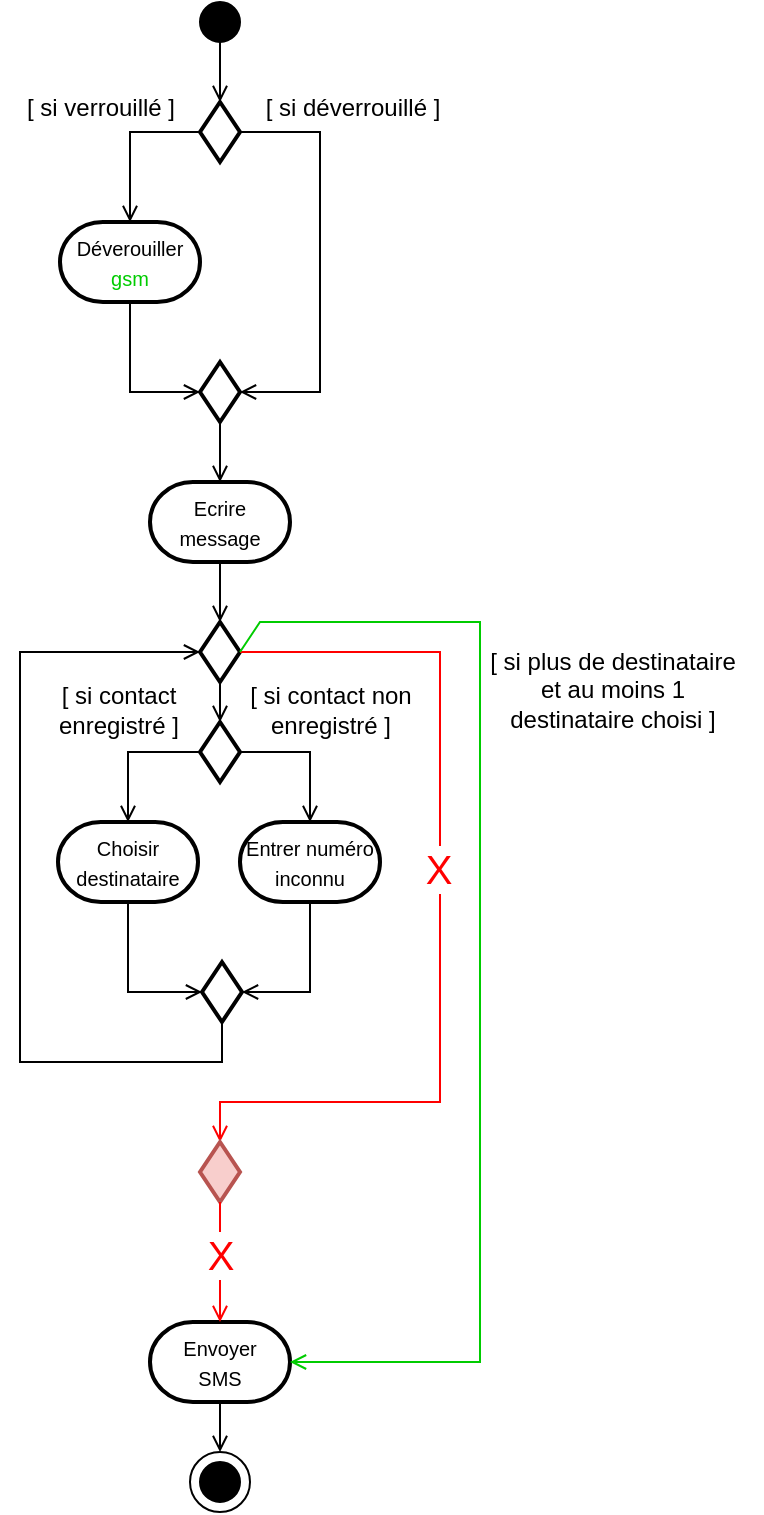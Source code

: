 <mxfile version="22.1.2" type="device">
  <diagram name="Page-1" id="K-mqL2SvkiYAS8zropFL">
    <mxGraphModel dx="925" dy="592" grid="1" gridSize="10" guides="1" tooltips="1" connect="1" arrows="1" fold="1" page="1" pageScale="1" pageWidth="583" pageHeight="827" math="0" shadow="0">
      <root>
        <mxCell id="0" />
        <mxCell id="1" parent="0" />
        <mxCell id="0WveifivUyZPRss3lgg8-1" value="" style="ellipse;whiteSpace=wrap;html=1;aspect=fixed;fillColor=#000000;" vertex="1" parent="1">
          <mxGeometry x="220" y="40" width="20" height="20" as="geometry" />
        </mxCell>
        <mxCell id="0WveifivUyZPRss3lgg8-2" value="" style="strokeWidth=2;html=1;shape=mxgraph.flowchart.decision;whiteSpace=wrap;" vertex="1" parent="1">
          <mxGeometry x="220" y="90" width="20" height="30" as="geometry" />
        </mxCell>
        <mxCell id="0WveifivUyZPRss3lgg8-3" value="" style="endArrow=open;html=1;rounded=0;endFill=0;entryX=0.5;entryY=0;entryDx=0;entryDy=0;entryPerimeter=0;exitX=0.5;exitY=1;exitDx=0;exitDy=0;" edge="1" parent="1" source="0WveifivUyZPRss3lgg8-1" target="0WveifivUyZPRss3lgg8-2">
          <mxGeometry width="50" height="50" relative="1" as="geometry">
            <mxPoint x="70" y="100" as="sourcePoint" />
            <mxPoint x="120" y="50" as="targetPoint" />
          </mxGeometry>
        </mxCell>
        <mxCell id="0WveifivUyZPRss3lgg8-4" value="&lt;font style=&quot;font-size: 10px;&quot;&gt;Déverouiller&lt;br&gt;&lt;font color=&quot;#00cc00&quot;&gt;gsm&lt;/font&gt;&lt;/font&gt;" style="strokeWidth=2;html=1;shape=mxgraph.flowchart.terminator;whiteSpace=wrap;" vertex="1" parent="1">
          <mxGeometry x="150" y="150" width="70" height="40" as="geometry" />
        </mxCell>
        <mxCell id="0WveifivUyZPRss3lgg8-5" value="" style="endArrow=open;html=1;rounded=0;endFill=0;entryX=0.5;entryY=0;entryDx=0;entryDy=0;entryPerimeter=0;exitX=0;exitY=0.5;exitDx=0;exitDy=0;exitPerimeter=0;" edge="1" parent="1" source="0WveifivUyZPRss3lgg8-2" target="0WveifivUyZPRss3lgg8-4">
          <mxGeometry width="50" height="50" relative="1" as="geometry">
            <mxPoint x="240" y="70" as="sourcePoint" />
            <mxPoint x="240" y="100" as="targetPoint" />
            <Array as="points">
              <mxPoint x="185" y="105" />
            </Array>
          </mxGeometry>
        </mxCell>
        <mxCell id="0WveifivUyZPRss3lgg8-6" value="&lt;font style=&quot;font-size: 10px;&quot;&gt;Ecrire&lt;br&gt;message&lt;/font&gt;" style="strokeWidth=2;html=1;shape=mxgraph.flowchart.terminator;whiteSpace=wrap;" vertex="1" parent="1">
          <mxGeometry x="195" y="280" width="70" height="40" as="geometry" />
        </mxCell>
        <mxCell id="0WveifivUyZPRss3lgg8-7" value="" style="strokeWidth=2;html=1;shape=mxgraph.flowchart.decision;whiteSpace=wrap;" vertex="1" parent="1">
          <mxGeometry x="220" y="220" width="20" height="30" as="geometry" />
        </mxCell>
        <mxCell id="0WveifivUyZPRss3lgg8-8" value="" style="endArrow=open;html=1;rounded=0;endFill=0;entryX=0;entryY=0.5;entryDx=0;entryDy=0;entryPerimeter=0;exitX=0.5;exitY=1;exitDx=0;exitDy=0;exitPerimeter=0;" edge="1" parent="1" source="0WveifivUyZPRss3lgg8-4" target="0WveifivUyZPRss3lgg8-7">
          <mxGeometry width="50" height="50" relative="1" as="geometry">
            <mxPoint x="230" y="115" as="sourcePoint" />
            <mxPoint x="195" y="160" as="targetPoint" />
            <Array as="points">
              <mxPoint x="185" y="235" />
            </Array>
          </mxGeometry>
        </mxCell>
        <mxCell id="0WveifivUyZPRss3lgg8-10" value="" style="endArrow=open;html=1;rounded=0;endFill=0;entryX=1;entryY=0.5;entryDx=0;entryDy=0;entryPerimeter=0;exitX=1;exitY=0.5;exitDx=0;exitDy=0;exitPerimeter=0;" edge="1" parent="1" source="0WveifivUyZPRss3lgg8-2" target="0WveifivUyZPRss3lgg8-7">
          <mxGeometry width="50" height="50" relative="1" as="geometry">
            <mxPoint x="230" y="115" as="sourcePoint" />
            <mxPoint x="195" y="160" as="targetPoint" />
            <Array as="points">
              <mxPoint x="280" y="105" />
              <mxPoint x="280" y="235" />
            </Array>
          </mxGeometry>
        </mxCell>
        <mxCell id="0WveifivUyZPRss3lgg8-11" value="[ si verrouillé ]" style="text;html=1;align=center;verticalAlign=middle;resizable=0;points=[];autosize=1;strokeColor=none;fillColor=none;" vertex="1" parent="1">
          <mxGeometry x="120" y="78" width="100" height="30" as="geometry" />
        </mxCell>
        <mxCell id="0WveifivUyZPRss3lgg8-12" value="[ si déverrouillé ]" style="text;html=1;align=center;verticalAlign=middle;resizable=0;points=[];autosize=1;strokeColor=none;fillColor=none;" vertex="1" parent="1">
          <mxGeometry x="241" y="78" width="110" height="30" as="geometry" />
        </mxCell>
        <mxCell id="0WveifivUyZPRss3lgg8-13" value="" style="endArrow=open;html=1;rounded=0;endFill=0;exitX=0.5;exitY=1;exitDx=0;exitDy=0;exitPerimeter=0;entryX=0.5;entryY=0;entryDx=0;entryDy=0;entryPerimeter=0;" edge="1" parent="1" source="0WveifivUyZPRss3lgg8-7" target="0WveifivUyZPRss3lgg8-6">
          <mxGeometry width="50" height="50" relative="1" as="geometry">
            <mxPoint x="240" y="70" as="sourcePoint" />
            <mxPoint x="280" y="260" as="targetPoint" />
          </mxGeometry>
        </mxCell>
        <mxCell id="0WveifivUyZPRss3lgg8-14" value="" style="endArrow=open;html=1;rounded=0;endFill=0;exitX=0.5;exitY=1;exitDx=0;exitDy=0;exitPerimeter=0;entryX=0.5;entryY=0;entryDx=0;entryDy=0;entryPerimeter=0;" edge="1" parent="1" source="0WveifivUyZPRss3lgg8-6" target="0WveifivUyZPRss3lgg8-15">
          <mxGeometry width="50" height="50" relative="1" as="geometry">
            <mxPoint x="240" y="260" as="sourcePoint" />
            <mxPoint x="230" y="340" as="targetPoint" />
          </mxGeometry>
        </mxCell>
        <mxCell id="0WveifivUyZPRss3lgg8-15" value="" style="strokeWidth=2;html=1;shape=mxgraph.flowchart.decision;whiteSpace=wrap;" vertex="1" parent="1">
          <mxGeometry x="220" y="350" width="20" height="30" as="geometry" />
        </mxCell>
        <mxCell id="0WveifivUyZPRss3lgg8-17" value="" style="endArrow=open;html=1;rounded=0;endFill=0;exitX=0.5;exitY=1;exitDx=0;exitDy=0;exitPerimeter=0;entryX=0.5;entryY=0;entryDx=0;entryDy=0;entryPerimeter=0;" edge="1" parent="1" source="0WveifivUyZPRss3lgg8-15" target="0WveifivUyZPRss3lgg8-18">
          <mxGeometry width="50" height="50" relative="1" as="geometry">
            <mxPoint x="240" y="330" as="sourcePoint" />
            <mxPoint x="230" y="400" as="targetPoint" />
          </mxGeometry>
        </mxCell>
        <mxCell id="0WveifivUyZPRss3lgg8-18" value="" style="strokeWidth=2;html=1;shape=mxgraph.flowchart.decision;whiteSpace=wrap;" vertex="1" parent="1">
          <mxGeometry x="220" y="400" width="20" height="30" as="geometry" />
        </mxCell>
        <mxCell id="0WveifivUyZPRss3lgg8-20" value="" style="endArrow=open;html=1;rounded=0;endFill=0;exitX=1;exitY=0.5;exitDx=0;exitDy=0;exitPerimeter=0;entryX=0.5;entryY=0;entryDx=0;entryDy=0;entryPerimeter=0;" edge="1" parent="1" source="0WveifivUyZPRss3lgg8-18" target="0WveifivUyZPRss3lgg8-23">
          <mxGeometry width="50" height="50" relative="1" as="geometry">
            <mxPoint x="240" y="380" as="sourcePoint" />
            <mxPoint x="280" y="450" as="targetPoint" />
            <Array as="points">
              <mxPoint x="275" y="415" />
            </Array>
          </mxGeometry>
        </mxCell>
        <mxCell id="0WveifivUyZPRss3lgg8-21" value="" style="endArrow=open;html=1;rounded=0;endFill=0;exitX=0;exitY=0.5;exitDx=0;exitDy=0;exitPerimeter=0;entryX=0.5;entryY=0;entryDx=0;entryDy=0;entryPerimeter=0;" edge="1" parent="1" source="0WveifivUyZPRss3lgg8-18" target="0WveifivUyZPRss3lgg8-22">
          <mxGeometry width="50" height="50" relative="1" as="geometry">
            <mxPoint x="250" y="425" as="sourcePoint" />
            <mxPoint x="200" y="450" as="targetPoint" />
            <Array as="points">
              <mxPoint x="184" y="415" />
            </Array>
          </mxGeometry>
        </mxCell>
        <mxCell id="0WveifivUyZPRss3lgg8-22" value="&lt;font style=&quot;font-size: 10px;&quot;&gt;Choisir&lt;br&gt;destinataire&lt;/font&gt;" style="strokeWidth=2;html=1;shape=mxgraph.flowchart.terminator;whiteSpace=wrap;" vertex="1" parent="1">
          <mxGeometry x="149" y="450" width="70" height="40" as="geometry" />
        </mxCell>
        <mxCell id="0WveifivUyZPRss3lgg8-23" value="&lt;font style=&quot;font-size: 10px;&quot;&gt;Entrer numéro&lt;br&gt;inconnu&lt;/font&gt;" style="strokeWidth=2;html=1;shape=mxgraph.flowchart.terminator;whiteSpace=wrap;" vertex="1" parent="1">
          <mxGeometry x="240" y="450" width="70" height="40" as="geometry" />
        </mxCell>
        <mxCell id="0WveifivUyZPRss3lgg8-25" value="" style="strokeWidth=2;html=1;shape=mxgraph.flowchart.decision;whiteSpace=wrap;" vertex="1" parent="1">
          <mxGeometry x="221" y="520" width="20" height="30" as="geometry" />
        </mxCell>
        <mxCell id="0WveifivUyZPRss3lgg8-26" value="" style="endArrow=open;html=1;rounded=0;endFill=0;exitX=0.5;exitY=1;exitDx=0;exitDy=0;exitPerimeter=0;entryX=1;entryY=0.5;entryDx=0;entryDy=0;entryPerimeter=0;" edge="1" parent="1" source="0WveifivUyZPRss3lgg8-23" target="0WveifivUyZPRss3lgg8-25">
          <mxGeometry width="50" height="50" relative="1" as="geometry">
            <mxPoint x="250" y="425" as="sourcePoint" />
            <mxPoint x="285" y="460" as="targetPoint" />
            <Array as="points">
              <mxPoint x="275" y="535" />
            </Array>
          </mxGeometry>
        </mxCell>
        <mxCell id="0WveifivUyZPRss3lgg8-27" value="" style="endArrow=open;html=1;rounded=0;endFill=0;exitX=0.5;exitY=1;exitDx=0;exitDy=0;exitPerimeter=0;entryX=0;entryY=0.5;entryDx=0;entryDy=0;entryPerimeter=0;" edge="1" parent="1" source="0WveifivUyZPRss3lgg8-22" target="0WveifivUyZPRss3lgg8-25">
          <mxGeometry width="50" height="50" relative="1" as="geometry">
            <mxPoint x="285" y="500" as="sourcePoint" />
            <mxPoint x="251" y="565" as="targetPoint" />
            <Array as="points">
              <mxPoint x="184" y="535" />
            </Array>
          </mxGeometry>
        </mxCell>
        <mxCell id="0WveifivUyZPRss3lgg8-28" value="" style="endArrow=open;html=1;rounded=0;endFill=0;exitX=0.5;exitY=1;exitDx=0;exitDy=0;exitPerimeter=0;entryX=0;entryY=0.5;entryDx=0;entryDy=0;entryPerimeter=0;" edge="1" parent="1" source="0WveifivUyZPRss3lgg8-25" target="0WveifivUyZPRss3lgg8-15">
          <mxGeometry width="50" height="50" relative="1" as="geometry">
            <mxPoint x="285" y="510" as="sourcePoint" />
            <mxPoint x="170" y="390" as="targetPoint" />
            <Array as="points">
              <mxPoint x="231" y="570" />
              <mxPoint x="130" y="570" />
              <mxPoint x="130" y="365" />
            </Array>
          </mxGeometry>
        </mxCell>
        <mxCell id="0WveifivUyZPRss3lgg8-29" value="[ si contact&lt;br&gt;enregistré ]" style="text;html=1;align=center;verticalAlign=middle;resizable=0;points=[];autosize=1;strokeColor=none;fillColor=none;" vertex="1" parent="1">
          <mxGeometry x="139" y="374" width="80" height="40" as="geometry" />
        </mxCell>
        <mxCell id="0WveifivUyZPRss3lgg8-30" value="[ si contact non&lt;br&gt;enregistré ]" style="text;html=1;align=center;verticalAlign=middle;resizable=0;points=[];autosize=1;strokeColor=none;fillColor=none;" vertex="1" parent="1">
          <mxGeometry x="235" y="374" width="100" height="40" as="geometry" />
        </mxCell>
        <mxCell id="0WveifivUyZPRss3lgg8-32" value="" style="endArrow=open;html=1;rounded=0;endFill=0;exitX=1;exitY=0.5;exitDx=0;exitDy=0;exitPerimeter=0;entryX=0.5;entryY=0;entryDx=0;entryDy=0;entryPerimeter=0;strokeColor=#FF0000;" edge="1" parent="1" source="0WveifivUyZPRss3lgg8-15" target="0WveifivUyZPRss3lgg8-33">
          <mxGeometry width="50" height="50" relative="1" as="geometry">
            <mxPoint x="240" y="330" as="sourcePoint" />
            <mxPoint x="230" y="620" as="targetPoint" />
            <Array as="points">
              <mxPoint x="340" y="365" />
              <mxPoint x="340" y="590" />
              <mxPoint x="230" y="590" />
            </Array>
          </mxGeometry>
        </mxCell>
        <mxCell id="0WveifivUyZPRss3lgg8-47" value="&lt;font style=&quot;font-size: 20px;&quot; color=&quot;#ff0000&quot;&gt;X&lt;/font&gt;" style="edgeLabel;html=1;align=center;verticalAlign=middle;resizable=0;points=[];" vertex="1" connectable="0" parent="0WveifivUyZPRss3lgg8-32">
          <mxGeometry x="-0.088" y="-1" relative="1" as="geometry">
            <mxPoint as="offset" />
          </mxGeometry>
        </mxCell>
        <mxCell id="0WveifivUyZPRss3lgg8-33" value="" style="strokeWidth=2;html=1;shape=mxgraph.flowchart.decision;whiteSpace=wrap;fillColor=#f8cecc;strokeColor=#b85450;" vertex="1" parent="1">
          <mxGeometry x="220" y="610" width="20" height="30" as="geometry" />
        </mxCell>
        <mxCell id="0WveifivUyZPRss3lgg8-35" value="[ si plus de destinataire&lt;br&gt;et au moins 1&lt;br&gt;destinataire choisi ]" style="text;html=1;align=center;verticalAlign=middle;resizable=0;points=[];autosize=1;strokeColor=none;fillColor=none;" vertex="1" parent="1">
          <mxGeometry x="351" y="354" width="150" height="60" as="geometry" />
        </mxCell>
        <mxCell id="0WveifivUyZPRss3lgg8-36" value="&lt;font style=&quot;font-size: 10px;&quot;&gt;Envoyer&lt;br&gt;SMS&lt;/font&gt;" style="strokeWidth=2;html=1;shape=mxgraph.flowchart.terminator;whiteSpace=wrap;" vertex="1" parent="1">
          <mxGeometry x="195" y="700" width="70" height="40" as="geometry" />
        </mxCell>
        <mxCell id="0WveifivUyZPRss3lgg8-38" value="" style="endArrow=open;html=1;rounded=0;endFill=0;exitX=0.5;exitY=1;exitDx=0;exitDy=0;exitPerimeter=0;strokeColor=#FF0000;" edge="1" parent="1" source="0WveifivUyZPRss3lgg8-33" target="0WveifivUyZPRss3lgg8-36">
          <mxGeometry width="50" height="50" relative="1" as="geometry">
            <mxPoint x="240" y="330" as="sourcePoint" />
            <mxPoint x="240" y="360" as="targetPoint" />
          </mxGeometry>
        </mxCell>
        <mxCell id="0WveifivUyZPRss3lgg8-44" value="&lt;font style=&quot;font-size: 20px;&quot; color=&quot;#ff0000&quot;&gt;X&lt;/font&gt;" style="edgeLabel;html=1;align=center;verticalAlign=middle;resizable=0;points=[];" vertex="1" connectable="0" parent="0WveifivUyZPRss3lgg8-38">
          <mxGeometry x="-0.153" relative="1" as="geometry">
            <mxPoint as="offset" />
          </mxGeometry>
        </mxCell>
        <mxCell id="0WveifivUyZPRss3lgg8-40" value="" style="endArrow=open;html=1;rounded=0;endFill=0;exitX=0.5;exitY=1;exitDx=0;exitDy=0;exitPerimeter=0;entryX=0.5;entryY=0;entryDx=0;entryDy=0;" edge="1" parent="1" source="0WveifivUyZPRss3lgg8-36" target="0WveifivUyZPRss3lgg8-42">
          <mxGeometry width="50" height="50" relative="1" as="geometry">
            <mxPoint x="240" y="650" as="sourcePoint" />
            <mxPoint x="230" y="740" as="targetPoint" />
          </mxGeometry>
        </mxCell>
        <mxCell id="0WveifivUyZPRss3lgg8-41" value="" style="ellipse;whiteSpace=wrap;html=1;aspect=fixed;fillColor=#000000;" vertex="1" parent="1">
          <mxGeometry x="220" y="770" width="20" height="20" as="geometry" />
        </mxCell>
        <mxCell id="0WveifivUyZPRss3lgg8-42" value="" style="ellipse;whiteSpace=wrap;html=1;aspect=fixed;fillColor=none;" vertex="1" parent="1">
          <mxGeometry x="215" y="765" width="30" height="30" as="geometry" />
        </mxCell>
        <mxCell id="0WveifivUyZPRss3lgg8-45" value="" style="endArrow=open;html=1;rounded=0;endFill=0;exitX=1;exitY=0.5;exitDx=0;exitDy=0;exitPerimeter=0;entryX=1;entryY=0.5;entryDx=0;entryDy=0;entryPerimeter=0;strokeColor=#00CC00;" edge="1" parent="1" source="0WveifivUyZPRss3lgg8-15" target="0WveifivUyZPRss3lgg8-36">
          <mxGeometry width="50" height="50" relative="1" as="geometry">
            <mxPoint x="340" y="505" as="sourcePoint" />
            <mxPoint x="330" y="750" as="targetPoint" />
            <Array as="points">
              <mxPoint x="250" y="350" />
              <mxPoint x="360" y="350" />
              <mxPoint x="360" y="720" />
            </Array>
          </mxGeometry>
        </mxCell>
      </root>
    </mxGraphModel>
  </diagram>
</mxfile>

